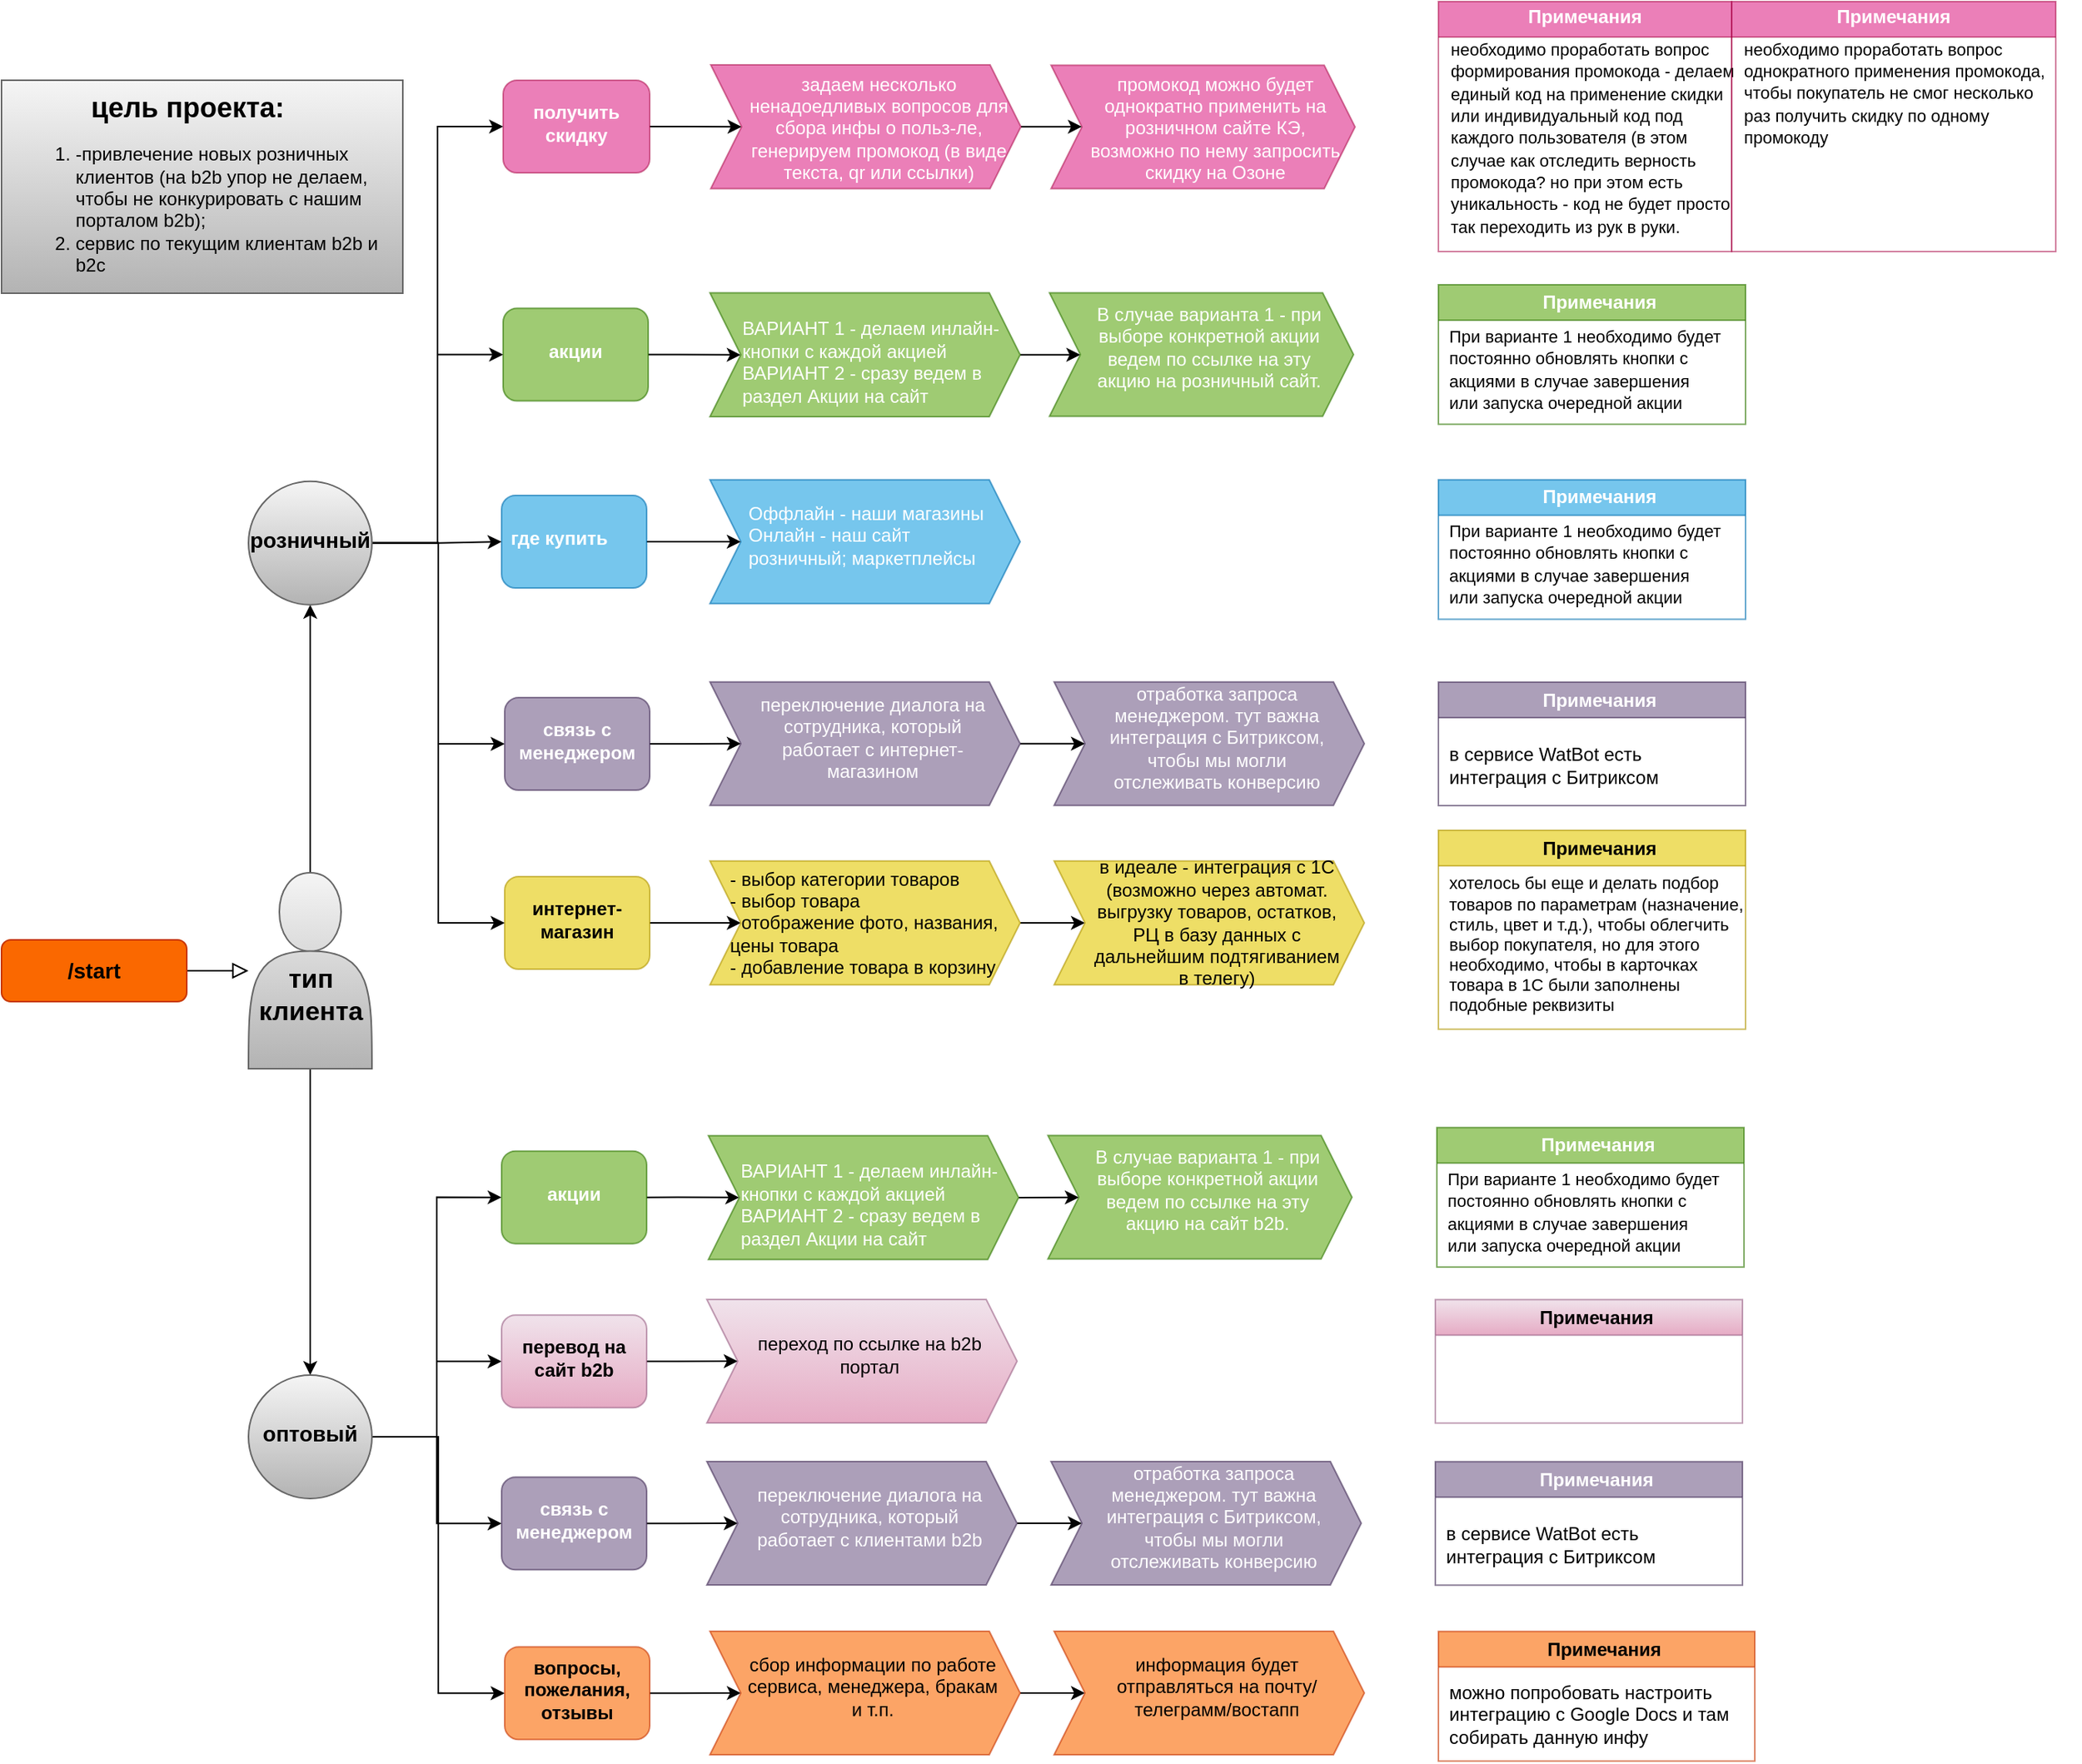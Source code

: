 <mxfile version="22.1.21" type="device">
  <diagram id="C5RBs43oDa-KdzZeNtuy" name="Page-1">
    <mxGraphModel dx="1081" dy="565" grid="1" gridSize="10" guides="1" tooltips="1" connect="1" arrows="1" fold="1" page="1" pageScale="1" pageWidth="827" pageHeight="1169" math="0" shadow="0">
      <root>
        <mxCell id="WIyWlLk6GJQsqaUBKTNV-0" />
        <mxCell id="WIyWlLk6GJQsqaUBKTNV-1" parent="WIyWlLk6GJQsqaUBKTNV-0" />
        <mxCell id="WIyWlLk6GJQsqaUBKTNV-2" value="" style="rounded=0;html=1;jettySize=auto;orthogonalLoop=1;fontSize=11;endArrow=block;endFill=0;endSize=8;strokeWidth=1;shadow=0;labelBackgroundColor=none;edgeStyle=orthogonalEdgeStyle;" parent="WIyWlLk6GJQsqaUBKTNV-1" source="WIyWlLk6GJQsqaUBKTNV-3" target="WIyWlLk6GJQsqaUBKTNV-6" edge="1">
          <mxGeometry relative="1" as="geometry" />
        </mxCell>
        <mxCell id="WIyWlLk6GJQsqaUBKTNV-3" value="/start" style="rounded=1;whiteSpace=wrap;html=1;fontSize=14;glass=0;strokeWidth=1;shadow=0;fillColor=#fa6800;fontColor=#000000;strokeColor=#C73500;fontStyle=1" parent="WIyWlLk6GJQsqaUBKTNV-1" vertex="1">
          <mxGeometry y="608" width="120" height="40" as="geometry" />
        </mxCell>
        <mxCell id="vicWxCtnfp4sfHKTWfDo-86" style="edgeStyle=orthogonalEdgeStyle;rounded=0;orthogonalLoop=1;jettySize=auto;html=1;exitX=0.5;exitY=0;exitDx=0;exitDy=0;entryX=0.5;entryY=1;entryDx=0;entryDy=0;" edge="1" parent="WIyWlLk6GJQsqaUBKTNV-1" source="WIyWlLk6GJQsqaUBKTNV-6" target="vicWxCtnfp4sfHKTWfDo-83">
          <mxGeometry relative="1" as="geometry" />
        </mxCell>
        <mxCell id="vicWxCtnfp4sfHKTWfDo-95" style="edgeStyle=orthogonalEdgeStyle;rounded=0;orthogonalLoop=1;jettySize=auto;html=1;exitX=0.5;exitY=1;exitDx=0;exitDy=0;entryX=0.5;entryY=0;entryDx=0;entryDy=0;" edge="1" parent="WIyWlLk6GJQsqaUBKTNV-1" source="WIyWlLk6GJQsqaUBKTNV-6" target="vicWxCtnfp4sfHKTWfDo-84">
          <mxGeometry relative="1" as="geometry" />
        </mxCell>
        <mxCell id="WIyWlLk6GJQsqaUBKTNV-6" value="" style="whiteSpace=wrap;html=1;shadow=0;fontFamily=Helvetica;fontSize=14;align=center;strokeWidth=1;spacing=6;spacingTop=-4;fillColor=#f5f5f5;strokeColor=#666666;gradientColor=#b3b3b3;shape=actor;verticalLabelPosition=bottom;verticalAlign=top;outlineConnect=0;" parent="WIyWlLk6GJQsqaUBKTNV-1" vertex="1">
          <mxGeometry x="160" y="564.5" width="80" height="127" as="geometry" />
        </mxCell>
        <mxCell id="sAr1h4LRNKwhcpVojE_T-11" style="edgeStyle=orthogonalEdgeStyle;rounded=0;orthogonalLoop=1;jettySize=auto;html=1;exitX=0.5;exitY=1;exitDx=0;exitDy=0;" parent="WIyWlLk6GJQsqaUBKTNV-1" edge="1">
          <mxGeometry relative="1" as="geometry">
            <mxPoint x="375" y="380" as="sourcePoint" />
            <mxPoint x="375" y="380" as="targetPoint" />
          </mxGeometry>
        </mxCell>
        <mxCell id="vicWxCtnfp4sfHKTWfDo-45" style="edgeStyle=orthogonalEdgeStyle;rounded=0;orthogonalLoop=1;jettySize=auto;html=1;exitX=1;exitY=0.5;exitDx=0;exitDy=0;" edge="1" parent="WIyWlLk6GJQsqaUBKTNV-1" source="vicWxCtnfp4sfHKTWfDo-6" target="vicWxCtnfp4sfHKTWfDo-44">
          <mxGeometry relative="1" as="geometry" />
        </mxCell>
        <mxCell id="vicWxCtnfp4sfHKTWfDo-6" value="акции" style="rounded=1;whiteSpace=wrap;html=1;fillColor=#60a917;strokeColor=#2D7600;fontColor=#ffffff;shadow=0;strokeWidth=1;spacing=6;spacingTop=-4;opacity=60;fontStyle=1" vertex="1" parent="WIyWlLk6GJQsqaUBKTNV-1">
          <mxGeometry x="325" y="198.75" width="94" height="60" as="geometry" />
        </mxCell>
        <mxCell id="vicWxCtnfp4sfHKTWfDo-32" style="edgeStyle=orthogonalEdgeStyle;rounded=0;orthogonalLoop=1;jettySize=auto;html=1;exitX=1;exitY=0.5;exitDx=0;exitDy=0;entryX=0;entryY=0.5;entryDx=0;entryDy=0;" edge="1" parent="WIyWlLk6GJQsqaUBKTNV-1" source="vicWxCtnfp4sfHKTWfDo-25" target="vicWxCtnfp4sfHKTWfDo-31">
          <mxGeometry relative="1" as="geometry" />
        </mxCell>
        <mxCell id="vicWxCtnfp4sfHKTWfDo-25" value="получить скидку" style="rounded=1;whiteSpace=wrap;html=1;fillColor=#d80073;strokeColor=#A50040;fontColor=#ffffff;shadow=0;strokeWidth=1;spacing=6;spacingTop=-4;opacity=50;fontStyle=1" vertex="1" parent="WIyWlLk6GJQsqaUBKTNV-1">
          <mxGeometry x="325" y="51" width="95" height="60" as="geometry" />
        </mxCell>
        <mxCell id="vicWxCtnfp4sfHKTWfDo-28" value="промокод можно будет однократно применить на розничном сайте КЭ, возможно по нему запросить скидку на Озоне" style="shape=step;perimeter=stepPerimeter;whiteSpace=wrap;html=1;fixedSize=1;fillColor=#d80073;strokeColor=#A50040;fontColor=#ffffff;shadow=0;strokeWidth=1;spacing=6;spacingTop=1;opacity=50;spacingRight=0;spacingLeft=16;align=center;" vertex="1" parent="WIyWlLk6GJQsqaUBKTNV-1">
          <mxGeometry x="680" y="41.25" width="197" height="80" as="geometry" />
        </mxCell>
        <mxCell id="vicWxCtnfp4sfHKTWfDo-74" style="edgeStyle=orthogonalEdgeStyle;rounded=0;orthogonalLoop=1;jettySize=auto;html=1;exitX=1;exitY=0.5;exitDx=0;exitDy=0;entryX=0;entryY=0.5;entryDx=0;entryDy=0;" edge="1" parent="WIyWlLk6GJQsqaUBKTNV-1" source="vicWxCtnfp4sfHKTWfDo-31" target="vicWxCtnfp4sfHKTWfDo-28">
          <mxGeometry relative="1" as="geometry" />
        </mxCell>
        <mxCell id="vicWxCtnfp4sfHKTWfDo-31" value="задаем несколько ненадоедливых вопросов для сбора инфы о польз-ле, генерируем промокод (в виде текста, qr или ссылки)" style="shape=step;perimeter=stepPerimeter;whiteSpace=wrap;html=1;fixedSize=1;fillColor=#d80073;strokeColor=#A50040;fontColor=#ffffff;shadow=0;strokeWidth=1;spacing=6;spacingTop=1;opacity=50;spacingRight=0;spacingLeft=16;fontSize=12;" vertex="1" parent="WIyWlLk6GJQsqaUBKTNV-1">
          <mxGeometry x="459.5" y="41" width="201" height="80.25" as="geometry" />
        </mxCell>
        <mxCell id="vicWxCtnfp4sfHKTWfDo-41" value="" style="group" vertex="1" connectable="0" parent="WIyWlLk6GJQsqaUBKTNV-1">
          <mxGeometry x="931" width="416" height="162" as="geometry" />
        </mxCell>
        <mxCell id="vicWxCtnfp4sfHKTWfDo-37" value="Примечания" style="swimlane;whiteSpace=wrap;html=1;fillColor=#d80073;strokeColor=#A50040;fontColor=#ffffff;shadow=0;strokeWidth=1;spacing=6;spacingTop=-4;opacity=50;swimlaneLine=1;" vertex="1" parent="vicWxCtnfp4sfHKTWfDo-41">
          <mxGeometry width="190" height="162" as="geometry" />
        </mxCell>
        <mxCell id="vicWxCtnfp4sfHKTWfDo-38" value="&lt;span style=&quot;background-color: initial; font-size: 11px;&quot;&gt;необходимо проработать вопрос&lt;/span&gt;&lt;br&gt;&lt;span style=&quot;font-size: 11px; background-color: initial;&quot;&gt;формирования промокода - делаем&lt;/span&gt;&lt;br&gt;&lt;span style=&quot;font-size: 11px; background-color: initial;&quot;&gt;единый код на применение скидки&lt;br&gt;или индивидуальный код под&lt;br&gt;каждого пользователя (в этом&lt;br&gt;случае как отследить верность&lt;br&gt;промокода? но при этом есть&lt;br&gt;уникальность - код не будет просто&lt;br&gt;так переходить из рук в руки.&lt;/span&gt;" style="text;html=1;align=left;verticalAlign=middle;resizable=0;points=[];autosize=1;strokeColor=none;fillColor=none;swimlaneLine=1;" vertex="1" parent="vicWxCtnfp4sfHKTWfDo-37">
          <mxGeometry x="6" y="18" width="210" height="140" as="geometry" />
        </mxCell>
        <mxCell id="vicWxCtnfp4sfHKTWfDo-39" value="Примечания" style="swimlane;whiteSpace=wrap;html=1;fillColor=#d80073;strokeColor=#A50040;fontColor=#ffffff;shadow=0;strokeWidth=1;spacing=6;spacingTop=-4;opacity=50;swimlaneLine=1;" vertex="1" parent="vicWxCtnfp4sfHKTWfDo-41">
          <mxGeometry x="190" width="210" height="162" as="geometry" />
        </mxCell>
        <mxCell id="vicWxCtnfp4sfHKTWfDo-40" value="&lt;span style=&quot;background-color: initial; font-size: 11px;&quot;&gt;необходимо проработать вопрос&lt;/span&gt;&lt;br&gt;&lt;span style=&quot;font-size: 11px;&quot;&gt;однократного применения промокода,&lt;br&gt;чтобы покупатель не смог несколько&lt;br&gt;раз получить скидку по одному&lt;br&gt;промокоду&lt;/span&gt;" style="text;html=1;align=left;verticalAlign=middle;resizable=0;points=[];autosize=1;strokeColor=none;fillColor=none;swimlaneLine=1;" vertex="1" parent="vicWxCtnfp4sfHKTWfDo-39">
          <mxGeometry x="6" y="14" width="220" height="90" as="geometry" />
        </mxCell>
        <mxCell id="vicWxCtnfp4sfHKTWfDo-73" style="edgeStyle=orthogonalEdgeStyle;rounded=0;orthogonalLoop=1;jettySize=auto;html=1;exitX=1;exitY=0.5;exitDx=0;exitDy=0;entryX=0;entryY=0.5;entryDx=0;entryDy=0;" edge="1" parent="WIyWlLk6GJQsqaUBKTNV-1" source="vicWxCtnfp4sfHKTWfDo-44" target="vicWxCtnfp4sfHKTWfDo-46">
          <mxGeometry relative="1" as="geometry" />
        </mxCell>
        <mxCell id="vicWxCtnfp4sfHKTWfDo-44" value="&lt;font style=&quot;font-size: 12px;&quot;&gt;ВАРИАНТ 1 - делаем инлайн-кнопки с каждой акцией&lt;br style=&quot;font-size: 12px;&quot;&gt;&lt;span style=&quot;background-color: initial; font-size: 12px;&quot;&gt;ВАРИАНТ 2 - с&lt;/span&gt;&lt;span style=&quot;background-color: initial; font-size: 12px;&quot;&gt;разу ведем в раздел Акции на сайт&lt;/span&gt;&lt;/font&gt;" style="shape=step;perimeter=stepPerimeter;whiteSpace=wrap;html=1;fixedSize=1;fillColor=#60a917;strokeColor=#2D7600;fontColor=#ffffff;shadow=0;strokeWidth=1;spacing=2;spacingTop=-5;opacity=60;spacingRight=9;spacingLeft=19;fontSize=12;align=left;verticalAlign=bottom;labelBorderColor=none;labelBackgroundColor=none;spacingBottom=4;" vertex="1" parent="WIyWlLk6GJQsqaUBKTNV-1">
          <mxGeometry x="459" y="188.75" width="201" height="80.25" as="geometry" />
        </mxCell>
        <mxCell id="vicWxCtnfp4sfHKTWfDo-46" value="В случае варианта 1 - при выборе конкретной акции ведем по ссылке на эту акцию на розничный сайт." style="shape=step;perimeter=stepPerimeter;whiteSpace=wrap;html=1;fixedSize=1;fillColor=#60a917;strokeColor=#2D7600;fontColor=#ffffff;shadow=0;strokeWidth=1;spacing=2;spacingTop=-5;opacity=60;spacingRight=9;spacingLeft=19;fontSize=12;align=center;verticalAlign=middle;labelBorderColor=none;labelBackgroundColor=none;spacingBottom=4;labelPosition=center;verticalLabelPosition=middle;" vertex="1" parent="WIyWlLk6GJQsqaUBKTNV-1">
          <mxGeometry x="679" y="188.74" width="197" height="80" as="geometry" />
        </mxCell>
        <mxCell id="vicWxCtnfp4sfHKTWfDo-49" value="Примечания" style="swimlane;html=1;fillColor=#60a917;strokeColor=#2D7600;fontColor=#ffffff;shadow=0;strokeWidth=1;spacing=2;spacingTop=3;opacity=60;swimlaneLine=1;whiteSpace=wrap;spacingRight=9;spacingLeft=19;labelBorderColor=none;labelBackgroundColor=none;spacingBottom=4;" vertex="1" parent="WIyWlLk6GJQsqaUBKTNV-1">
          <mxGeometry x="931" y="183.56" width="199" height="90.37" as="geometry" />
        </mxCell>
        <mxCell id="vicWxCtnfp4sfHKTWfDo-50" value="&lt;span style=&quot;font-size: 11px;&quot;&gt;При варианте 1 необходимо будет&lt;br&gt;постоянно обновлять кнопки с&lt;br&gt;акциями в случае завершения&lt;br&gt;или запуска очередной акции&lt;/span&gt;" style="text;html=1;align=left;verticalAlign=middle;resizable=0;points=[];autosize=1;strokeColor=none;fillColor=none;swimlaneLine=1;" vertex="1" parent="vicWxCtnfp4sfHKTWfDo-49">
          <mxGeometry x="5" y="19" width="200" height="70" as="geometry" />
        </mxCell>
        <mxCell id="vicWxCtnfp4sfHKTWfDo-54" value="Оффлайн -&amp;nbsp;&lt;span style=&quot;background-color: initial;&quot;&gt;наши магазины&lt;/span&gt;&lt;br&gt;Онлайн -&amp;nbsp;&lt;span style=&quot;background-color: initial;&quot;&gt;наш сайт розничный;&amp;nbsp;&lt;/span&gt;&lt;span style=&quot;background-color: initial;&quot;&gt;маркетплейсы&lt;/span&gt;&lt;span style=&quot;background-color: initial;&quot;&gt;&lt;br&gt;&lt;/span&gt;" style="shape=step;perimeter=stepPerimeter;whiteSpace=wrap;html=1;fixedSize=1;fillColor=#1ba1e2;strokeColor=#006EAF;fontColor=#ffffff;shadow=0;strokeWidth=1;spacing=6;spacingTop=-4;opacity=60;spacingRight=9;spacingLeft=19;fontSize=12;align=left;verticalAlign=middle;labelBorderColor=none;labelBackgroundColor=none;spacingBottom=4;labelPosition=center;verticalLabelPosition=middle;" vertex="1" parent="WIyWlLk6GJQsqaUBKTNV-1">
          <mxGeometry x="459" y="309.88" width="201" height="80.25" as="geometry" />
        </mxCell>
        <mxCell id="vicWxCtnfp4sfHKTWfDo-71" style="edgeStyle=orthogonalEdgeStyle;rounded=0;orthogonalLoop=1;jettySize=auto;html=1;exitX=1;exitY=0.5;exitDx=0;exitDy=0;" edge="1" parent="WIyWlLk6GJQsqaUBKTNV-1" source="vicWxCtnfp4sfHKTWfDo-55" target="vicWxCtnfp4sfHKTWfDo-54">
          <mxGeometry relative="1" as="geometry" />
        </mxCell>
        <mxCell id="vicWxCtnfp4sfHKTWfDo-55" value="где купить" style="rounded=1;whiteSpace=wrap;html=1;fillColor=#1ba1e2;strokeColor=#006EAF;fontColor=#ffffff;shadow=0;strokeWidth=1;spacing=6;spacingTop=-4;opacity=60;align=left;fontStyle=1" vertex="1" parent="WIyWlLk6GJQsqaUBKTNV-1">
          <mxGeometry x="324" y="320.01" width="94" height="60" as="geometry" />
        </mxCell>
        <mxCell id="vicWxCtnfp4sfHKTWfDo-75" style="edgeStyle=orthogonalEdgeStyle;rounded=0;orthogonalLoop=1;jettySize=auto;html=1;exitX=1;exitY=0.5;exitDx=0;exitDy=0;entryX=0;entryY=0.5;entryDx=0;entryDy=0;" edge="1" parent="WIyWlLk6GJQsqaUBKTNV-1" source="vicWxCtnfp4sfHKTWfDo-56" target="vicWxCtnfp4sfHKTWfDo-58">
          <mxGeometry relative="1" as="geometry" />
        </mxCell>
        <mxCell id="vicWxCtnfp4sfHKTWfDo-56" value="связь с менеджером" style="rounded=1;whiteSpace=wrap;html=1;fillColor=#76608a;strokeColor=#432D57;fontColor=#ffffff;shadow=0;strokeWidth=1;spacing=6;spacingTop=-4;opacity=60;fontStyle=1" vertex="1" parent="WIyWlLk6GJQsqaUBKTNV-1">
          <mxGeometry x="326" y="451" width="94" height="60" as="geometry" />
        </mxCell>
        <mxCell id="vicWxCtnfp4sfHKTWfDo-76" style="edgeStyle=orthogonalEdgeStyle;rounded=0;orthogonalLoop=1;jettySize=auto;html=1;exitX=1;exitY=0.5;exitDx=0;exitDy=0;" edge="1" parent="WIyWlLk6GJQsqaUBKTNV-1" source="vicWxCtnfp4sfHKTWfDo-57" target="vicWxCtnfp4sfHKTWfDo-60">
          <mxGeometry relative="1" as="geometry" />
        </mxCell>
        <mxCell id="vicWxCtnfp4sfHKTWfDo-57" value="интернет-магазин" style="rounded=1;whiteSpace=wrap;html=1;fillColor=#e3c800;strokeColor=#B09500;fontColor=#000000;shadow=0;strokeWidth=1;spacing=6;spacingTop=-4;opacity=60;fontStyle=1" vertex="1" parent="WIyWlLk6GJQsqaUBKTNV-1">
          <mxGeometry x="326" y="567" width="94" height="60" as="geometry" />
        </mxCell>
        <mxCell id="vicWxCtnfp4sfHKTWfDo-77" style="edgeStyle=orthogonalEdgeStyle;rounded=0;orthogonalLoop=1;jettySize=auto;html=1;exitX=1;exitY=0.5;exitDx=0;exitDy=0;" edge="1" parent="WIyWlLk6GJQsqaUBKTNV-1" source="vicWxCtnfp4sfHKTWfDo-58" target="vicWxCtnfp4sfHKTWfDo-61">
          <mxGeometry relative="1" as="geometry" />
        </mxCell>
        <mxCell id="vicWxCtnfp4sfHKTWfDo-58" value="переключение диалога на сотрудника, который работает с интернет-магазином" style="shape=step;perimeter=stepPerimeter;whiteSpace=wrap;html=1;fixedSize=1;fillColor=#76608a;strokeColor=#432D57;fontColor=#ffffff;shadow=0;strokeWidth=1;spacing=6;spacingTop=-4;opacity=60;spacingRight=9;spacingLeft=19;fontSize=12;align=center;verticalAlign=middle;labelBorderColor=none;labelBackgroundColor=none;spacingBottom=4;" vertex="1" parent="WIyWlLk6GJQsqaUBKTNV-1">
          <mxGeometry x="459" y="440.87" width="201" height="80" as="geometry" />
        </mxCell>
        <mxCell id="vicWxCtnfp4sfHKTWfDo-79" style="edgeStyle=orthogonalEdgeStyle;rounded=0;orthogonalLoop=1;jettySize=auto;html=1;exitX=1;exitY=0.5;exitDx=0;exitDy=0;" edge="1" parent="WIyWlLk6GJQsqaUBKTNV-1" source="vicWxCtnfp4sfHKTWfDo-60" target="vicWxCtnfp4sfHKTWfDo-62">
          <mxGeometry relative="1" as="geometry" />
        </mxCell>
        <mxCell id="vicWxCtnfp4sfHKTWfDo-60" value="- выбор категории товаров&lt;br&gt;- выбор товара&lt;br&gt;- отображение фото, названия, цены товара&lt;br&gt;- добавление товара в корзину" style="shape=step;perimeter=stepPerimeter;whiteSpace=wrap;html=1;fixedSize=1;fillColor=#e3c800;strokeColor=#B09500;fontColor=#000000;shadow=0;strokeWidth=1;spacing=0;spacingTop=0;opacity=60;spacingRight=0;spacingLeft=13;fontSize=12;align=left;verticalAlign=middle;labelBorderColor=none;labelBackgroundColor=none;spacingBottom=0;" vertex="1" parent="WIyWlLk6GJQsqaUBKTNV-1">
          <mxGeometry x="459" y="556.88" width="201" height="80.25" as="geometry" />
        </mxCell>
        <mxCell id="vicWxCtnfp4sfHKTWfDo-61" value="отработка запроса менеджером. тут важна интеграция с Битриксом, чтобы мы могли отслеживать конверсию" style="shape=step;perimeter=stepPerimeter;whiteSpace=wrap;html=1;fixedSize=1;fillColor=#76608a;strokeColor=#432D57;fontColor=#ffffff;shadow=0;strokeWidth=1;spacing=6;spacingTop=-4;opacity=60;spacingRight=9;spacingLeft=19;fontSize=12;align=center;verticalAlign=middle;labelBorderColor=none;labelBackgroundColor=none;spacingBottom=4;" vertex="1" parent="WIyWlLk6GJQsqaUBKTNV-1">
          <mxGeometry x="682" y="440.88" width="201" height="80" as="geometry" />
        </mxCell>
        <mxCell id="vicWxCtnfp4sfHKTWfDo-62" value="в идеале - интеграция с 1С (возможно через автомат. выгрузку товаров, остатков, РЦ в базу данных с дальнейшим подтягиванием в телегу)" style="shape=step;perimeter=stepPerimeter;whiteSpace=wrap;html=1;fixedSize=1;fillColor=#e3c800;strokeColor=#B09500;fontColor=#000000;shadow=0;strokeWidth=1;spacing=6;spacingTop=0;opacity=60;spacingRight=9;spacingLeft=19;fontSize=12;align=center;verticalAlign=middle;labelBorderColor=none;labelBackgroundColor=none;spacingBottom=0;" vertex="1" parent="WIyWlLk6GJQsqaUBKTNV-1">
          <mxGeometry x="682" y="556.88" width="201" height="80.25" as="geometry" />
        </mxCell>
        <mxCell id="vicWxCtnfp4sfHKTWfDo-64" value="Примечания" style="swimlane;html=1;fillColor=#1ba1e2;strokeColor=#006EAF;fontColor=#ffffff;shadow=0;strokeWidth=1;spacing=6;spacingTop=4;opacity=60;swimlaneLine=1;whiteSpace=wrap;spacingRight=9;spacingLeft=19;labelBorderColor=none;labelBackgroundColor=none;spacingBottom=4;align=center;" vertex="1" parent="WIyWlLk6GJQsqaUBKTNV-1">
          <mxGeometry x="931" y="309.88" width="199" height="90.37" as="geometry" />
        </mxCell>
        <mxCell id="vicWxCtnfp4sfHKTWfDo-65" value="&lt;span style=&quot;font-size: 11px;&quot;&gt;При варианте 1 необходимо будет&lt;br&gt;постоянно обновлять кнопки с&lt;br&gt;акциями в случае завершения&lt;br&gt;или запуска очередной акции&lt;/span&gt;" style="text;html=1;align=left;verticalAlign=middle;resizable=0;points=[];autosize=1;strokeColor=none;fillColor=none;swimlaneLine=1;" vertex="1" parent="vicWxCtnfp4sfHKTWfDo-64">
          <mxGeometry x="5" y="19" width="200" height="70" as="geometry" />
        </mxCell>
        <mxCell id="vicWxCtnfp4sfHKTWfDo-66" value="Примечания" style="swimlane;html=1;fillColor=#e3c800;strokeColor=#B09500;fontColor=#000000;shadow=0;strokeWidth=1;spacing=6;spacingTop=4;opacity=60;swimlaneLine=1;whiteSpace=wrap;spacingRight=9;spacingLeft=19;labelBorderColor=none;labelBackgroundColor=none;spacingBottom=4;" vertex="1" parent="WIyWlLk6GJQsqaUBKTNV-1">
          <mxGeometry x="931" y="537" width="199" height="128.87" as="geometry" />
        </mxCell>
        <mxCell id="vicWxCtnfp4sfHKTWfDo-67" value="хотелось бы еще и делать подбор&lt;br&gt;товаров по параметрам (назначение,&lt;br&gt;стиль, цвет и т.д.), чтобы облегчить&lt;br&gt;выбор покупателя, но для этого&lt;br&gt;необходимо, чтобы в карточках&lt;br&gt;товара в 1С были заполнены&lt;br&gt;подобные реквизиты" style="text;html=1;align=left;verticalAlign=middle;resizable=0;points=[];autosize=1;strokeColor=none;fillColor=none;swimlaneLine=1;fontSize=11;" vertex="1" parent="vicWxCtnfp4sfHKTWfDo-66">
          <mxGeometry x="5" y="18.87" width="210" height="110" as="geometry" />
        </mxCell>
        <mxCell id="vicWxCtnfp4sfHKTWfDo-68" value="Примечания" style="swimlane;html=1;fillColor=#76608a;strokeColor=#432D57;fontColor=#ffffff;shadow=0;strokeWidth=1;spacing=6;spacingTop=5;opacity=60;swimlaneLine=1;whiteSpace=wrap;spacingRight=9;spacingLeft=19;labelBorderColor=none;labelBackgroundColor=none;spacingBottom=4;startSize=23;" vertex="1" parent="WIyWlLk6GJQsqaUBKTNV-1">
          <mxGeometry x="931" y="441" width="199" height="80" as="geometry" />
        </mxCell>
        <mxCell id="vicWxCtnfp4sfHKTWfDo-69" value="в сервисе WatBot есть&lt;br&gt;интеграция с Битриксом" style="text;html=1;align=left;verticalAlign=middle;resizable=0;points=[];autosize=1;strokeColor=none;fillColor=none;swimlaneLine=1;" vertex="1" parent="vicWxCtnfp4sfHKTWfDo-68">
          <mxGeometry x="5" y="34" width="160" height="40" as="geometry" />
        </mxCell>
        <mxCell id="vicWxCtnfp4sfHKTWfDo-80" value="&amp;nbsp; &amp;nbsp; &amp;nbsp; &amp;nbsp; &amp;nbsp; &amp;nbsp; &amp;nbsp; &amp;nbsp;&lt;b&gt;&lt;font style=&quot;font-size: 18px;&quot;&gt;цель проекта:&lt;/font&gt;&lt;/b&gt;&lt;br&gt;&lt;ol&gt;&lt;li&gt;-привлечение новых розничных клиентов (на b2b упор не делаем, чтобы не конкурировать с нашим порталом b2b);&lt;/li&gt;&lt;li&gt;сервис по текущим клиентам b2b и b2c&lt;/li&gt;&lt;/ol&gt;" style="rounded=0;whiteSpace=wrap;html=1;align=left;verticalAlign=middle;spacingLeft=6;spacingTop=8;fillColor=#f5f5f5;gradientColor=#b3b3b3;strokeColor=#666666;" vertex="1" parent="WIyWlLk6GJQsqaUBKTNV-1">
          <mxGeometry y="51" width="260" height="138" as="geometry" />
        </mxCell>
        <mxCell id="vicWxCtnfp4sfHKTWfDo-90" style="edgeStyle=orthogonalEdgeStyle;rounded=0;orthogonalLoop=1;jettySize=auto;html=1;exitX=1;exitY=0.5;exitDx=0;exitDy=0;entryX=0;entryY=0.5;entryDx=0;entryDy=0;" edge="1" parent="WIyWlLk6GJQsqaUBKTNV-1" source="vicWxCtnfp4sfHKTWfDo-83" target="vicWxCtnfp4sfHKTWfDo-56">
          <mxGeometry relative="1" as="geometry" />
        </mxCell>
        <mxCell id="vicWxCtnfp4sfHKTWfDo-91" style="edgeStyle=orthogonalEdgeStyle;rounded=0;orthogonalLoop=1;jettySize=auto;html=1;exitX=1;exitY=0.5;exitDx=0;exitDy=0;entryX=0;entryY=0.5;entryDx=0;entryDy=0;" edge="1" parent="WIyWlLk6GJQsqaUBKTNV-1" source="vicWxCtnfp4sfHKTWfDo-83" target="vicWxCtnfp4sfHKTWfDo-57">
          <mxGeometry relative="1" as="geometry" />
        </mxCell>
        <mxCell id="vicWxCtnfp4sfHKTWfDo-92" style="edgeStyle=orthogonalEdgeStyle;rounded=0;orthogonalLoop=1;jettySize=auto;html=1;exitX=1;exitY=0.5;exitDx=0;exitDy=0;entryX=0;entryY=0.5;entryDx=0;entryDy=0;" edge="1" parent="WIyWlLk6GJQsqaUBKTNV-1" source="vicWxCtnfp4sfHKTWfDo-83" target="vicWxCtnfp4sfHKTWfDo-55">
          <mxGeometry relative="1" as="geometry" />
        </mxCell>
        <mxCell id="vicWxCtnfp4sfHKTWfDo-93" style="edgeStyle=orthogonalEdgeStyle;rounded=0;orthogonalLoop=1;jettySize=auto;html=1;exitX=1;exitY=0.5;exitDx=0;exitDy=0;entryX=0;entryY=0.5;entryDx=0;entryDy=0;" edge="1" parent="WIyWlLk6GJQsqaUBKTNV-1" source="vicWxCtnfp4sfHKTWfDo-83" target="vicWxCtnfp4sfHKTWfDo-6">
          <mxGeometry relative="1" as="geometry" />
        </mxCell>
        <mxCell id="vicWxCtnfp4sfHKTWfDo-94" style="edgeStyle=orthogonalEdgeStyle;rounded=0;orthogonalLoop=1;jettySize=auto;html=1;exitX=1;exitY=0.5;exitDx=0;exitDy=0;entryX=0;entryY=0.5;entryDx=0;entryDy=0;" edge="1" parent="WIyWlLk6GJQsqaUBKTNV-1" source="vicWxCtnfp4sfHKTWfDo-83" target="vicWxCtnfp4sfHKTWfDo-25">
          <mxGeometry relative="1" as="geometry" />
        </mxCell>
        <mxCell id="vicWxCtnfp4sfHKTWfDo-83" value="розничный" style="ellipse;whiteSpace=wrap;html=1;aspect=fixed;fontSize=14;fillColor=#f5f5f5;strokeColor=#666666;shadow=0;strokeWidth=1;spacing=6;spacingTop=-4;gradientColor=#b3b3b3;fontStyle=1" vertex="1" parent="WIyWlLk6GJQsqaUBKTNV-1">
          <mxGeometry x="160" y="310.87" width="80" height="80" as="geometry" />
        </mxCell>
        <mxCell id="vicWxCtnfp4sfHKTWfDo-117" style="edgeStyle=orthogonalEdgeStyle;rounded=0;orthogonalLoop=1;jettySize=auto;html=1;exitX=1;exitY=0.5;exitDx=0;exitDy=0;entryX=0;entryY=0.5;entryDx=0;entryDy=0;" edge="1" parent="WIyWlLk6GJQsqaUBKTNV-1" source="vicWxCtnfp4sfHKTWfDo-84" target="vicWxCtnfp4sfHKTWfDo-97">
          <mxGeometry relative="1" as="geometry" />
        </mxCell>
        <mxCell id="vicWxCtnfp4sfHKTWfDo-118" style="edgeStyle=orthogonalEdgeStyle;rounded=0;orthogonalLoop=1;jettySize=auto;html=1;exitX=1;exitY=0.5;exitDx=0;exitDy=0;entryX=0;entryY=0.5;entryDx=0;entryDy=0;" edge="1" parent="WIyWlLk6GJQsqaUBKTNV-1" source="vicWxCtnfp4sfHKTWfDo-84" target="vicWxCtnfp4sfHKTWfDo-104">
          <mxGeometry relative="1" as="geometry" />
        </mxCell>
        <mxCell id="vicWxCtnfp4sfHKTWfDo-119" style="edgeStyle=orthogonalEdgeStyle;rounded=0;orthogonalLoop=1;jettySize=auto;html=1;exitX=1;exitY=0.5;exitDx=0;exitDy=0;entryX=0;entryY=0.5;entryDx=0;entryDy=0;" edge="1" parent="WIyWlLk6GJQsqaUBKTNV-1" source="vicWxCtnfp4sfHKTWfDo-84" target="vicWxCtnfp4sfHKTWfDo-111">
          <mxGeometry relative="1" as="geometry" />
        </mxCell>
        <mxCell id="vicWxCtnfp4sfHKTWfDo-131" style="edgeStyle=orthogonalEdgeStyle;rounded=0;orthogonalLoop=1;jettySize=auto;html=1;exitX=1;exitY=0.5;exitDx=0;exitDy=0;entryX=0;entryY=0.5;entryDx=0;entryDy=0;" edge="1" parent="WIyWlLk6GJQsqaUBKTNV-1" source="vicWxCtnfp4sfHKTWfDo-84" target="vicWxCtnfp4sfHKTWfDo-125">
          <mxGeometry relative="1" as="geometry" />
        </mxCell>
        <mxCell id="vicWxCtnfp4sfHKTWfDo-84" value="оптовый" style="ellipse;whiteSpace=wrap;html=1;aspect=fixed;fontSize=14;fillColor=#f5f5f5;strokeColor=#666666;shadow=0;strokeWidth=1;spacing=6;spacingTop=-4;gradientColor=#b3b3b3;fontStyle=1" vertex="1" parent="WIyWlLk6GJQsqaUBKTNV-1">
          <mxGeometry x="160" y="890" width="80" height="80" as="geometry" />
        </mxCell>
        <mxCell id="vicWxCtnfp4sfHKTWfDo-96" style="edgeStyle=orthogonalEdgeStyle;rounded=0;orthogonalLoop=1;jettySize=auto;html=1;exitX=1;exitY=0.5;exitDx=0;exitDy=0;" edge="1" parent="WIyWlLk6GJQsqaUBKTNV-1" source="vicWxCtnfp4sfHKTWfDo-97" target="vicWxCtnfp4sfHKTWfDo-99">
          <mxGeometry relative="1" as="geometry" />
        </mxCell>
        <mxCell id="vicWxCtnfp4sfHKTWfDo-97" value="акции" style="rounded=1;whiteSpace=wrap;html=1;fillColor=#60a917;strokeColor=#2D7600;fontColor=#ffffff;shadow=0;strokeWidth=1;spacing=6;spacingTop=-4;opacity=60;fontStyle=1" vertex="1" parent="WIyWlLk6GJQsqaUBKTNV-1">
          <mxGeometry x="324" y="744.82" width="94" height="60" as="geometry" />
        </mxCell>
        <mxCell id="vicWxCtnfp4sfHKTWfDo-98" style="edgeStyle=orthogonalEdgeStyle;rounded=0;orthogonalLoop=1;jettySize=auto;html=1;exitX=1;exitY=0.5;exitDx=0;exitDy=0;entryX=0;entryY=0.5;entryDx=0;entryDy=0;" edge="1" parent="WIyWlLk6GJQsqaUBKTNV-1" source="vicWxCtnfp4sfHKTWfDo-99" target="vicWxCtnfp4sfHKTWfDo-100">
          <mxGeometry relative="1" as="geometry" />
        </mxCell>
        <mxCell id="vicWxCtnfp4sfHKTWfDo-99" value="&lt;font style=&quot;font-size: 12px;&quot;&gt;ВАРИАНТ 1 - делаем инлайн-кнопки с каждой акцией&lt;br style=&quot;font-size: 12px;&quot;&gt;&lt;span style=&quot;background-color: initial; font-size: 12px;&quot;&gt;ВАРИАНТ 2 - с&lt;/span&gt;&lt;span style=&quot;background-color: initial; font-size: 12px;&quot;&gt;разу ведем в раздел Акции на сайт&lt;/span&gt;&lt;/font&gt;" style="shape=step;perimeter=stepPerimeter;whiteSpace=wrap;html=1;fixedSize=1;fillColor=#60a917;strokeColor=#2D7600;fontColor=#ffffff;shadow=0;strokeWidth=1;spacing=2;spacingTop=-5;opacity=60;spacingRight=9;spacingLeft=19;fontSize=12;align=left;verticalAlign=bottom;labelBorderColor=none;labelBackgroundColor=none;spacingBottom=4;" vertex="1" parent="WIyWlLk6GJQsqaUBKTNV-1">
          <mxGeometry x="458" y="734.82" width="201" height="80.25" as="geometry" />
        </mxCell>
        <mxCell id="vicWxCtnfp4sfHKTWfDo-100" value="В случае варианта 1 - при выборе конкретной акции ведем по ссылке на эту акцию на сайт b2b." style="shape=step;perimeter=stepPerimeter;whiteSpace=wrap;html=1;fixedSize=1;fillColor=#60a917;strokeColor=#2D7600;fontColor=#ffffff;shadow=0;strokeWidth=1;spacing=2;spacingTop=-5;opacity=60;spacingRight=9;spacingLeft=19;fontSize=12;align=center;verticalAlign=middle;labelBorderColor=none;labelBackgroundColor=none;spacingBottom=4;labelPosition=center;verticalLabelPosition=middle;" vertex="1" parent="WIyWlLk6GJQsqaUBKTNV-1">
          <mxGeometry x="678" y="734.81" width="197" height="80" as="geometry" />
        </mxCell>
        <mxCell id="vicWxCtnfp4sfHKTWfDo-101" value="Примечания" style="swimlane;html=1;fillColor=#60a917;strokeColor=#2D7600;fontColor=#ffffff;shadow=0;strokeWidth=1;spacing=2;spacingTop=3;opacity=60;swimlaneLine=1;whiteSpace=wrap;spacingRight=9;spacingLeft=19;labelBorderColor=none;labelBackgroundColor=none;spacingBottom=4;" vertex="1" parent="WIyWlLk6GJQsqaUBKTNV-1">
          <mxGeometry x="930" y="729.63" width="199" height="90.37" as="geometry" />
        </mxCell>
        <mxCell id="vicWxCtnfp4sfHKTWfDo-102" value="&lt;span style=&quot;font-size: 11px;&quot;&gt;При варианте 1 необходимо будет&lt;br&gt;постоянно обновлять кнопки с&lt;br&gt;акциями в случае завершения&lt;br&gt;или запуска очередной акции&lt;/span&gt;" style="text;html=1;align=left;verticalAlign=middle;resizable=0;points=[];autosize=1;strokeColor=none;fillColor=none;swimlaneLine=1;" vertex="1" parent="vicWxCtnfp4sfHKTWfDo-101">
          <mxGeometry x="5" y="19" width="200" height="70" as="geometry" />
        </mxCell>
        <mxCell id="vicWxCtnfp4sfHKTWfDo-103" style="edgeStyle=orthogonalEdgeStyle;rounded=0;orthogonalLoop=1;jettySize=auto;html=1;exitX=1;exitY=0.5;exitDx=0;exitDy=0;entryX=0;entryY=0.5;entryDx=0;entryDy=0;" edge="1" parent="WIyWlLk6GJQsqaUBKTNV-1" source="vicWxCtnfp4sfHKTWfDo-104" target="vicWxCtnfp4sfHKTWfDo-106">
          <mxGeometry relative="1" as="geometry" />
        </mxCell>
        <mxCell id="vicWxCtnfp4sfHKTWfDo-104" value="перевод на сайт b2b" style="rounded=1;whiteSpace=wrap;html=1;fillColor=#e6d0de;strokeColor=#996185;shadow=0;strokeWidth=1;spacing=6;spacingTop=-4;opacity=60;gradientColor=#d5739d;fontStyle=1" vertex="1" parent="WIyWlLk6GJQsqaUBKTNV-1">
          <mxGeometry x="324" y="851.13" width="94" height="60" as="geometry" />
        </mxCell>
        <mxCell id="vicWxCtnfp4sfHKTWfDo-106" value="переход по ссылке на b2b портал" style="shape=step;perimeter=stepPerimeter;whiteSpace=wrap;html=1;fixedSize=1;fillColor=#e6d0de;strokeColor=#996185;shadow=0;strokeWidth=1;spacing=6;spacingTop=-4;opacity=60;spacingRight=9;spacingLeft=19;fontSize=12;align=center;verticalAlign=middle;labelBorderColor=none;labelBackgroundColor=none;spacingBottom=4;gradientColor=#d5739d;" vertex="1" parent="WIyWlLk6GJQsqaUBKTNV-1">
          <mxGeometry x="457" y="841" width="201" height="80" as="geometry" />
        </mxCell>
        <mxCell id="vicWxCtnfp4sfHKTWfDo-108" value="Примечания" style="swimlane;html=1;fillColor=#e6d0de;strokeColor=#996185;shadow=0;strokeWidth=1;spacing=6;spacingTop=5;opacity=60;swimlaneLine=1;whiteSpace=wrap;spacingRight=9;spacingLeft=19;labelBorderColor=none;labelBackgroundColor=none;spacingBottom=4;startSize=23;gradientColor=#d5739d;" vertex="1" parent="WIyWlLk6GJQsqaUBKTNV-1">
          <mxGeometry x="929" y="841.13" width="199" height="80" as="geometry" />
        </mxCell>
        <mxCell id="vicWxCtnfp4sfHKTWfDo-110" style="edgeStyle=orthogonalEdgeStyle;rounded=0;orthogonalLoop=1;jettySize=auto;html=1;exitX=1;exitY=0.5;exitDx=0;exitDy=0;entryX=0;entryY=0.5;entryDx=0;entryDy=0;fillColor=#d0cee2;strokeColor=#050505;" edge="1" parent="WIyWlLk6GJQsqaUBKTNV-1" source="vicWxCtnfp4sfHKTWfDo-111" target="vicWxCtnfp4sfHKTWfDo-113">
          <mxGeometry relative="1" as="geometry" />
        </mxCell>
        <mxCell id="vicWxCtnfp4sfHKTWfDo-111" value="связь с менеджером" style="rounded=1;whiteSpace=wrap;html=1;fillColor=#76608a;strokeColor=#432D57;fontColor=#ffffff;shadow=0;strokeWidth=1;spacing=6;spacingTop=-4;opacity=60;fontStyle=1" vertex="1" parent="WIyWlLk6GJQsqaUBKTNV-1">
          <mxGeometry x="324" y="956.13" width="94" height="60" as="geometry" />
        </mxCell>
        <mxCell id="vicWxCtnfp4sfHKTWfDo-112" style="edgeStyle=orthogonalEdgeStyle;rounded=0;orthogonalLoop=1;jettySize=auto;html=1;exitX=1;exitY=0.5;exitDx=0;exitDy=0;fillColor=#d0cee2;strokeColor=#050505;" edge="1" parent="WIyWlLk6GJQsqaUBKTNV-1" source="vicWxCtnfp4sfHKTWfDo-113" target="vicWxCtnfp4sfHKTWfDo-114">
          <mxGeometry relative="1" as="geometry" />
        </mxCell>
        <mxCell id="vicWxCtnfp4sfHKTWfDo-113" value="переключение диалога на сотрудника, который работает с клиентами b2b" style="shape=step;perimeter=stepPerimeter;whiteSpace=wrap;html=1;fixedSize=1;fillColor=#76608a;strokeColor=#432D57;fontColor=#ffffff;shadow=0;strokeWidth=1;spacing=6;spacingTop=-4;opacity=60;spacingRight=9;spacingLeft=19;fontSize=12;align=center;verticalAlign=middle;labelBorderColor=none;labelBackgroundColor=none;spacingBottom=4;" vertex="1" parent="WIyWlLk6GJQsqaUBKTNV-1">
          <mxGeometry x="457" y="946" width="201" height="80" as="geometry" />
        </mxCell>
        <mxCell id="vicWxCtnfp4sfHKTWfDo-114" value="отработка запроса менеджером. тут важна интеграция с Битриксом, чтобы мы могли отслеживать конверсию" style="shape=step;perimeter=stepPerimeter;whiteSpace=wrap;html=1;fixedSize=1;fillColor=#76608a;strokeColor=#432D57;fontColor=#ffffff;shadow=0;strokeWidth=1;spacing=6;spacingTop=-4;opacity=60;spacingRight=9;spacingLeft=19;fontSize=12;align=center;verticalAlign=middle;labelBorderColor=none;labelBackgroundColor=none;spacingBottom=4;" vertex="1" parent="WIyWlLk6GJQsqaUBKTNV-1">
          <mxGeometry x="680" y="946.01" width="201" height="80" as="geometry" />
        </mxCell>
        <mxCell id="vicWxCtnfp4sfHKTWfDo-115" value="Примечания" style="swimlane;html=1;fillColor=#76608a;strokeColor=#432D57;fontColor=#ffffff;shadow=0;strokeWidth=1;spacing=6;spacingTop=5;opacity=60;swimlaneLine=1;whiteSpace=wrap;spacingRight=9;spacingLeft=19;labelBorderColor=none;labelBackgroundColor=none;spacingBottom=4;startSize=23;" vertex="1" parent="WIyWlLk6GJQsqaUBKTNV-1">
          <mxGeometry x="929" y="946.13" width="199" height="80" as="geometry" />
        </mxCell>
        <mxCell id="vicWxCtnfp4sfHKTWfDo-116" value="в сервисе WatBot есть&lt;br&gt;интеграция с Битриксом" style="text;html=1;align=left;verticalAlign=middle;resizable=0;points=[];autosize=1;strokeColor=none;fillColor=none;swimlaneLine=1;" vertex="1" parent="vicWxCtnfp4sfHKTWfDo-115">
          <mxGeometry x="5" y="34" width="160" height="40" as="geometry" />
        </mxCell>
        <mxCell id="vicWxCtnfp4sfHKTWfDo-123" value="&lt;font style=&quot;font-size: 17px;&quot;&gt;&lt;b&gt;тип&lt;br&gt;клиента&lt;/b&gt;&lt;/font&gt;" style="text;html=1;align=center;verticalAlign=middle;resizable=0;points=[];autosize=1;strokeColor=none;fillColor=none;" vertex="1" parent="WIyWlLk6GJQsqaUBKTNV-1">
          <mxGeometry x="155" y="619" width="90" height="50" as="geometry" />
        </mxCell>
        <mxCell id="vicWxCtnfp4sfHKTWfDo-124" style="edgeStyle=orthogonalEdgeStyle;rounded=0;orthogonalLoop=1;jettySize=auto;html=1;exitX=1;exitY=0.5;exitDx=0;exitDy=0;entryX=0;entryY=0.5;entryDx=0;entryDy=0;fillColor=#fa6800;strokeColor=#050505;" edge="1" source="vicWxCtnfp4sfHKTWfDo-125" target="vicWxCtnfp4sfHKTWfDo-127" parent="WIyWlLk6GJQsqaUBKTNV-1">
          <mxGeometry relative="1" as="geometry" />
        </mxCell>
        <mxCell id="vicWxCtnfp4sfHKTWfDo-125" value="вопросы, пожелания, отзывы" style="rounded=1;whiteSpace=wrap;html=1;fillColor=#fa6800;strokeColor=#C73500;shadow=0;strokeWidth=1;spacing=6;spacingTop=-4;opacity=60;fontStyle=1;fontColor=#000000;" vertex="1" parent="WIyWlLk6GJQsqaUBKTNV-1">
          <mxGeometry x="326" y="1066.13" width="94" height="60" as="geometry" />
        </mxCell>
        <mxCell id="vicWxCtnfp4sfHKTWfDo-126" style="edgeStyle=orthogonalEdgeStyle;rounded=0;orthogonalLoop=1;jettySize=auto;html=1;exitX=1;exitY=0.5;exitDx=0;exitDy=0;fillColor=#fa6800;strokeColor=#050505;" edge="1" source="vicWxCtnfp4sfHKTWfDo-127" target="vicWxCtnfp4sfHKTWfDo-128" parent="WIyWlLk6GJQsqaUBKTNV-1">
          <mxGeometry relative="1" as="geometry" />
        </mxCell>
        <mxCell id="vicWxCtnfp4sfHKTWfDo-127" value="сбор информации по работе сервиса, менеджера, бракам и т.п." style="shape=step;perimeter=stepPerimeter;whiteSpace=wrap;html=1;fixedSize=1;fillColor=#fa6800;strokeColor=#C73500;shadow=0;strokeWidth=1;spacing=6;spacingTop=-4;opacity=60;spacingRight=9;spacingLeft=19;fontSize=12;align=center;verticalAlign=middle;labelBorderColor=none;labelBackgroundColor=none;spacingBottom=4;fontColor=#000000;" vertex="1" parent="WIyWlLk6GJQsqaUBKTNV-1">
          <mxGeometry x="459" y="1056" width="201" height="80" as="geometry" />
        </mxCell>
        <mxCell id="vicWxCtnfp4sfHKTWfDo-128" value="информация будет отправляться на почту/телеграмм/востапп" style="shape=step;perimeter=stepPerimeter;whiteSpace=wrap;html=1;fixedSize=1;fillColor=#fa6800;strokeColor=#C73500;shadow=0;strokeWidth=1;spacing=6;spacingTop=-4;opacity=60;spacingRight=9;spacingLeft=19;fontSize=12;align=center;verticalAlign=middle;labelBorderColor=none;labelBackgroundColor=none;spacingBottom=4;fontColor=#000000;" vertex="1" parent="WIyWlLk6GJQsqaUBKTNV-1">
          <mxGeometry x="682" y="1056.01" width="201" height="80" as="geometry" />
        </mxCell>
        <mxCell id="vicWxCtnfp4sfHKTWfDo-129" value="Примечания" style="swimlane;html=1;fillColor=#fa6800;strokeColor=#C73500;shadow=0;strokeWidth=1;spacing=6;spacingTop=5;opacity=60;swimlaneLine=1;whiteSpace=wrap;spacingRight=9;spacingLeft=19;labelBorderColor=none;labelBackgroundColor=none;spacingBottom=4;startSize=23;fontColor=#000000;" vertex="1" parent="WIyWlLk6GJQsqaUBKTNV-1">
          <mxGeometry x="931" y="1056.13" width="205" height="84" as="geometry" />
        </mxCell>
        <mxCell id="vicWxCtnfp4sfHKTWfDo-130" value="можно попробовать настроить&lt;br&gt;интеграцию с Google Docs и там&lt;br&gt;собирать данную инфу" style="text;html=1;align=left;verticalAlign=middle;resizable=0;points=[];autosize=1;fillColor=none;swimlaneLine=1;fillStyle=auto;" vertex="1" parent="vicWxCtnfp4sfHKTWfDo-129">
          <mxGeometry x="5" y="24" width="200" height="60" as="geometry" />
        </mxCell>
      </root>
    </mxGraphModel>
  </diagram>
</mxfile>

